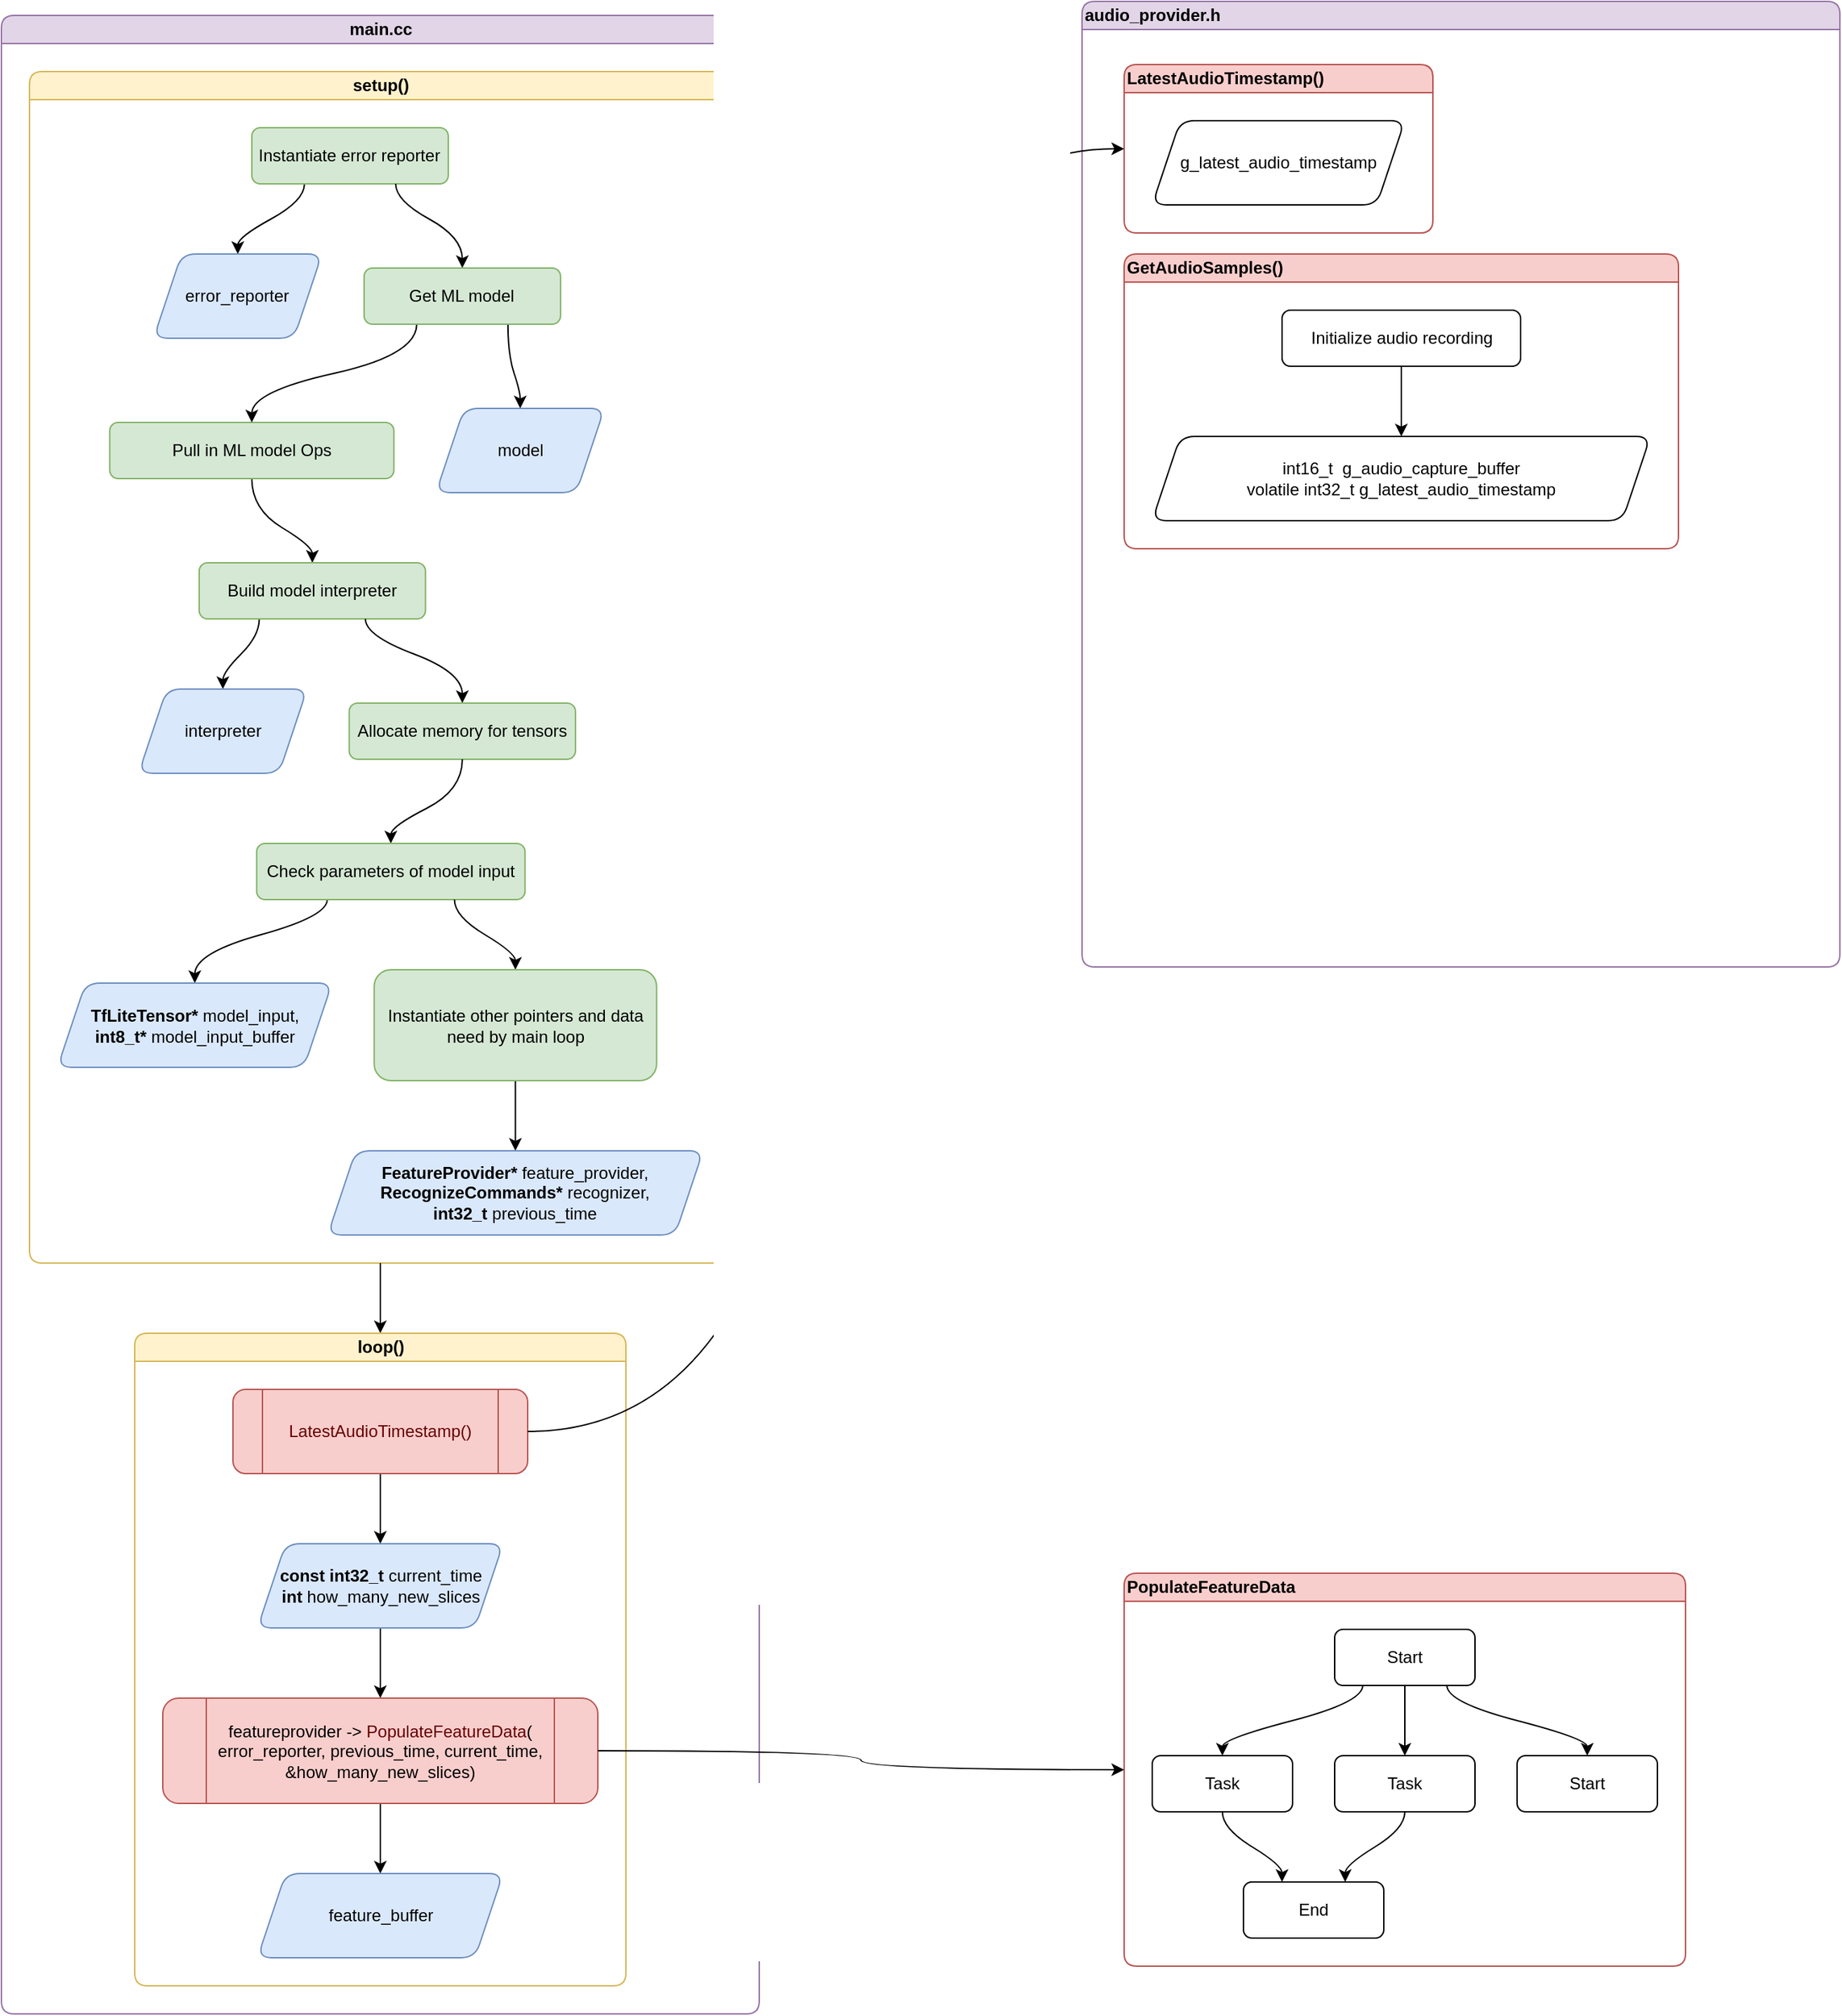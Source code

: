 <mxfile version="13.9.7" type="github" pages="2">
  <diagram id="BdJFewWl0ucDXXYkBtNL" name="Page-1">
    <mxGraphModel dx="1422" dy="762" grid="1" gridSize="10" guides="1" tooltips="1" connect="1" arrows="1" fold="1" page="1" pageScale="1" pageWidth="850" pageHeight="1100" math="0" shadow="0">
      <root>
        <mxCell id="0" />
        <mxCell id="1" parent="0" />
        <mxCell id="KxusaVbQvA8CLVQLILRV-35" value="main.cc" style="swimlane;html=1;startSize=20;horizontal=1;childLayout=flowLayout;flowOrientation=north;resizable=0;interRankCellSpacing=50;containerType=tree;fillColor=#e1d5e7;strokeColor=#9673a6;rounded=1;" parent="1" vertex="1">
          <mxGeometry x="170" y="70" width="540" height="1424" as="geometry">
            <mxRectangle x="170" y="70" width="80" height="20" as="alternateBounds" />
          </mxGeometry>
        </mxCell>
        <mxCell id="KxusaVbQvA8CLVQLILRV-48" value="setup()" style="swimlane;html=1;startSize=20;horizontal=1;childLayout=flowLayout;flowOrientation=north;resizable=0;interRankCellSpacing=50;containerType=tree;direction=east;flipH=0;flipV=0;fillColor=#fff2cc;strokeColor=#d6b656;rounded=1;" parent="KxusaVbQvA8CLVQLILRV-35" vertex="1">
          <mxGeometry x="20" y="40" width="500" height="849" as="geometry">
            <mxRectangle x="160" y="40" width="70" height="20" as="alternateBounds" />
          </mxGeometry>
        </mxCell>
        <mxCell id="KxusaVbQvA8CLVQLILRV-151" style="edgeStyle=orthogonalEdgeStyle;orthogonalLoop=1;jettySize=auto;html=1;noEdgeStyle=1;orthogonal=1;curved=1;" parent="KxusaVbQvA8CLVQLILRV-48" source="KxusaVbQvA8CLVQLILRV-49" target="KxusaVbQvA8CLVQLILRV-150" edge="1">
          <mxGeometry relative="1" as="geometry">
            <Array as="points">
              <mxPoint x="195.935" y="92" />
              <mxPoint x="148.435" y="118" />
            </Array>
          </mxGeometry>
        </mxCell>
        <mxCell id="KxusaVbQvA8CLVQLILRV-49" value="Instantiate&amp;nbsp;error reporter" style="whiteSpace=wrap;html=1;imageAspect=1;fillColor=#d5e8d4;strokeColor=#82b366;rounded=1;" parent="KxusaVbQvA8CLVQLILRV-48" vertex="1">
          <mxGeometry x="158.435" y="40" width="140" height="40" as="geometry" />
        </mxCell>
        <mxCell id="KxusaVbQvA8CLVQLILRV-102" style="edgeStyle=orthogonalEdgeStyle;orthogonalLoop=1;jettySize=auto;html=1;noEdgeStyle=1;orthogonal=1;curved=1;" parent="KxusaVbQvA8CLVQLILRV-48" source="KxusaVbQvA8CLVQLILRV-75" target="KxusaVbQvA8CLVQLILRV-78" edge="1">
          <mxGeometry relative="1" as="geometry">
            <Array as="points">
              <mxPoint x="158.435" y="312" />
              <mxPoint x="201.56" y="338" />
            </Array>
          </mxGeometry>
        </mxCell>
        <mxCell id="KxusaVbQvA8CLVQLILRV-75" value="Pull in ML model Ops" style="whiteSpace=wrap;html=1;imageAspect=1;fillColor=#d5e8d4;strokeColor=#82b366;rounded=1;" parent="KxusaVbQvA8CLVQLILRV-48" vertex="1">
          <mxGeometry x="57.185" y="250" width="202.5" height="40" as="geometry" />
        </mxCell>
        <mxCell id="KxusaVbQvA8CLVQLILRV-160" style="edgeStyle=orthogonalEdgeStyle;orthogonalLoop=1;jettySize=auto;html=1;noEdgeStyle=1;orthogonal=1;curved=1;" parent="KxusaVbQvA8CLVQLILRV-48" source="KxusaVbQvA8CLVQLILRV-78" target="KxusaVbQvA8CLVQLILRV-159" edge="1">
          <mxGeometry relative="1" as="geometry">
            <Array as="points">
              <mxPoint x="163.748" y="402" />
              <mxPoint x="137.81" y="428" />
            </Array>
          </mxGeometry>
        </mxCell>
        <mxCell id="KxusaVbQvA8CLVQLILRV-78" value="Build model interpreter" style="whiteSpace=wrap;html=1;direction=west;imageAspect=1;fillColor=#d5e8d4;strokeColor=#82b366;rounded=1;" parent="KxusaVbQvA8CLVQLILRV-48" vertex="1">
          <mxGeometry x="120.935" y="350" width="161.25" height="40" as="geometry" />
        </mxCell>
        <mxCell id="KxusaVbQvA8CLVQLILRV-90" value="" style="edgeStyle=orthogonalEdgeStyle;orthogonalLoop=1;jettySize=auto;html=1;noEdgeStyle=1;orthogonal=1;curved=1;" parent="KxusaVbQvA8CLVQLILRV-48" source="KxusaVbQvA8CLVQLILRV-49" target="KxusaVbQvA8CLVQLILRV-91" edge="1">
          <mxGeometry relative="1" as="geometry">
            <Array as="points">
              <mxPoint x="260.935" y="92" />
              <mxPoint x="308.435" y="118" />
            </Array>
          </mxGeometry>
        </mxCell>
        <mxCell id="KxusaVbQvA8CLVQLILRV-101" style="edgeStyle=orthogonalEdgeStyle;orthogonalLoop=1;jettySize=auto;html=1;entryX=0.5;entryY=0;entryDx=0;entryDy=0;noEdgeStyle=1;orthogonal=1;curved=1;" parent="KxusaVbQvA8CLVQLILRV-48" source="KxusaVbQvA8CLVQLILRV-91" target="KxusaVbQvA8CLVQLILRV-75" edge="1">
          <mxGeometry relative="1" as="geometry">
            <Array as="points">
              <mxPoint x="275.935" y="202" />
              <mxPoint x="158.435" y="228" />
            </Array>
          </mxGeometry>
        </mxCell>
        <mxCell id="KxusaVbQvA8CLVQLILRV-158" style="edgeStyle=orthogonalEdgeStyle;orthogonalLoop=1;jettySize=auto;html=1;noEdgeStyle=1;orthogonal=1;curved=1;" parent="KxusaVbQvA8CLVQLILRV-48" source="KxusaVbQvA8CLVQLILRV-91" target="KxusaVbQvA8CLVQLILRV-156" edge="1">
          <mxGeometry relative="1" as="geometry">
            <Array as="points">
              <mxPoint x="340.935" y="202" />
              <mxPoint x="349.685" y="228" />
            </Array>
          </mxGeometry>
        </mxCell>
        <mxCell id="KxusaVbQvA8CLVQLILRV-91" value="Get ML model" style="whiteSpace=wrap;html=1;imageAspect=1;fillColor=#d5e8d4;strokeColor=#82b366;rounded=1;" parent="KxusaVbQvA8CLVQLILRV-48" vertex="1">
          <mxGeometry x="238.435" y="140" width="140" height="40" as="geometry" />
        </mxCell>
        <mxCell id="KxusaVbQvA8CLVQLILRV-110" style="edgeStyle=orthogonalEdgeStyle;orthogonalLoop=1;jettySize=auto;html=1;noEdgeStyle=1;orthogonal=1;curved=1;" parent="KxusaVbQvA8CLVQLILRV-48" source="KxusaVbQvA8CLVQLILRV-78" target="KxusaVbQvA8CLVQLILRV-111" edge="1">
          <mxGeometry relative="1" as="geometry">
            <mxPoint x="3429.23" y="5950" as="sourcePoint" />
            <Array as="points">
              <mxPoint x="239.373" y="402" />
              <mxPoint x="308.435" y="428" />
            </Array>
          </mxGeometry>
        </mxCell>
        <mxCell id="KxusaVbQvA8CLVQLILRV-111" value="Allocate memory for tensors" style="whiteSpace=wrap;html=1;direction=west;imageAspect=1;fillColor=#d5e8d4;strokeColor=#82b366;rounded=1;" parent="KxusaVbQvA8CLVQLILRV-48" vertex="1">
          <mxGeometry x="227.81" y="450" width="161.25" height="40" as="geometry" />
        </mxCell>
        <mxCell id="KxusaVbQvA8CLVQLILRV-112" style="edgeStyle=orthogonalEdgeStyle;orthogonalLoop=1;jettySize=auto;html=1;noEdgeStyle=1;orthogonal=1;curved=1;" parent="KxusaVbQvA8CLVQLILRV-48" source="KxusaVbQvA8CLVQLILRV-111" target="KxusaVbQvA8CLVQLILRV-113" edge="1">
          <mxGeometry relative="1" as="geometry">
            <mxPoint x="3409.23" y="6000" as="sourcePoint" />
            <Array as="points">
              <mxPoint x="308.435" y="512" />
              <mxPoint x="257.497" y="538" />
            </Array>
          </mxGeometry>
        </mxCell>
        <mxCell id="KxusaVbQvA8CLVQLILRV-163" style="edgeStyle=orthogonalEdgeStyle;orthogonalLoop=1;jettySize=auto;html=1;noEdgeStyle=1;orthogonal=1;curved=1;" parent="KxusaVbQvA8CLVQLILRV-48" source="KxusaVbQvA8CLVQLILRV-113" target="KxusaVbQvA8CLVQLILRV-161" edge="1">
          <mxGeometry relative="1" as="geometry">
            <Array as="points">
              <mxPoint x="212.184" y="602" />
              <mxPoint x="117.81" y="628" />
            </Array>
          </mxGeometry>
        </mxCell>
        <mxCell id="KxusaVbQvA8CLVQLILRV-113" value="Check parameters of model input" style="whiteSpace=wrap;html=1;direction=west;imageAspect=1;fillColor=#d5e8d4;strokeColor=#82b366;rounded=1;" parent="KxusaVbQvA8CLVQLILRV-48" vertex="1">
          <mxGeometry x="161.872" y="550" width="191.25" height="40" as="geometry" />
        </mxCell>
        <mxCell id="KxusaVbQvA8CLVQLILRV-114" style="edgeStyle=orthogonalEdgeStyle;orthogonalLoop=1;jettySize=auto;html=1;noEdgeStyle=1;orthogonal=1;curved=1;" parent="KxusaVbQvA8CLVQLILRV-48" source="KxusaVbQvA8CLVQLILRV-113" target="KxusaVbQvA8CLVQLILRV-115" edge="1">
          <mxGeometry relative="1" as="geometry">
            <mxPoint x="3389.23" y="6050" as="sourcePoint" />
            <Array as="points">
              <mxPoint x="302.809" y="602" />
              <mxPoint x="346.245" y="628" />
            </Array>
          </mxGeometry>
        </mxCell>
        <mxCell id="KxusaVbQvA8CLVQLILRV-165" style="edgeStyle=orthogonalEdgeStyle;orthogonalLoop=1;jettySize=auto;html=1;noEdgeStyle=1;orthogonal=1;curved=1;" parent="KxusaVbQvA8CLVQLILRV-48" source="KxusaVbQvA8CLVQLILRV-115" target="KxusaVbQvA8CLVQLILRV-164" edge="1">
          <mxGeometry relative="1" as="geometry">
            <Array as="points">
              <mxPoint x="346.245" y="731" />
              <mxPoint x="346.245" y="757" />
            </Array>
          </mxGeometry>
        </mxCell>
        <mxCell id="KxusaVbQvA8CLVQLILRV-115" value="Instantiate other pointers and data need by main loop" style="html=1;direction=west;whiteSpace=wrap;imageAspect=1;fillColor=#d5e8d4;strokeColor=#82b366;rounded=1;" parent="KxusaVbQvA8CLVQLILRV-48" vertex="1">
          <mxGeometry x="245.62" y="640" width="201.25" height="79" as="geometry" />
        </mxCell>
        <mxCell id="KxusaVbQvA8CLVQLILRV-150" value="error_reporter" style="shape=parallelogram;perimeter=parallelogramPerimeter;whiteSpace=wrap;html=1;fixedSize=1;fillColor=#dae8fc;strokeColor=#6c8ebf;rounded=1;" parent="KxusaVbQvA8CLVQLILRV-48" vertex="1">
          <mxGeometry x="88.435" y="130" width="120" height="60" as="geometry" />
        </mxCell>
        <mxCell id="KxusaVbQvA8CLVQLILRV-156" value="model" style="shape=parallelogram;perimeter=parallelogramPerimeter;whiteSpace=wrap;html=1;fixedSize=1;fillColor=#dae8fc;strokeColor=#6c8ebf;rounded=1;" parent="KxusaVbQvA8CLVQLILRV-48" vertex="1">
          <mxGeometry x="289.685" y="240" width="120" height="60" as="geometry" />
        </mxCell>
        <mxCell id="KxusaVbQvA8CLVQLILRV-159" value="interpreter" style="shape=parallelogram;perimeter=parallelogramPerimeter;whiteSpace=wrap;html=1;fixedSize=1;fillColor=#dae8fc;strokeColor=#6c8ebf;rounded=1;" parent="KxusaVbQvA8CLVQLILRV-48" vertex="1">
          <mxGeometry x="77.81" y="440" width="120" height="60" as="geometry" />
        </mxCell>
        <mxCell id="KxusaVbQvA8CLVQLILRV-161" value="&lt;b&gt;TfLiteTensor*&lt;/b&gt; model_input,&lt;br&gt;&lt;b&gt;int8_t*&lt;/b&gt; model_input_buffer" style="shape=parallelogram;perimeter=parallelogramPerimeter;whiteSpace=wrap;html=1;fixedSize=1;fillColor=#dae8fc;strokeColor=#6c8ebf;rounded=1;" parent="KxusaVbQvA8CLVQLILRV-48" vertex="1">
          <mxGeometry x="20" y="649.5" width="195.62" height="60" as="geometry" />
        </mxCell>
        <mxCell id="KxusaVbQvA8CLVQLILRV-164" value="&lt;b&gt;FeatureProvider*&lt;/b&gt; feature_provider,&lt;br&gt;&lt;b&gt;RecognizeCommands*&lt;/b&gt; recognizer,&lt;br&gt;&lt;b&gt;int32_t&lt;/b&gt; previous_time" style="shape=parallelogram;perimeter=parallelogramPerimeter;whiteSpace=wrap;html=1;fixedSize=1;fillColor=#dae8fc;strokeColor=#6c8ebf;rounded=1;" parent="KxusaVbQvA8CLVQLILRV-48" vertex="1">
          <mxGeometry x="212.49" y="769" width="267.51" height="60" as="geometry" />
        </mxCell>
        <mxCell id="KxusaVbQvA8CLVQLILRV-117" value="" style="edgeStyle=orthogonalEdgeStyle;orthogonalLoop=1;jettySize=auto;html=1;noEdgeStyle=1;orthogonal=1;curved=1;" parent="KxusaVbQvA8CLVQLILRV-35" source="KxusaVbQvA8CLVQLILRV-48" target="KxusaVbQvA8CLVQLILRV-118" edge="1">
          <mxGeometry relative="1" as="geometry">
            <Array as="points">
              <mxPoint x="270" y="901" />
              <mxPoint x="270" y="927" />
            </Array>
          </mxGeometry>
        </mxCell>
        <mxCell id="KxusaVbQvA8CLVQLILRV-118" value="loop()" style="swimlane;html=1;startSize=20;horizontal=1;childLayout=flowLayout;flowOrientation=north;resizable=0;interRankCellSpacing=50;containerType=tree;direction=east;flipH=0;flipV=0;fillColor=#fff2cc;strokeColor=#d6b656;rounded=1;" parent="KxusaVbQvA8CLVQLILRV-35" vertex="1">
          <mxGeometry x="95" y="939" width="350" height="465" as="geometry">
            <mxRectangle x="20" y="110" width="70" height="20" as="alternateBounds" />
          </mxGeometry>
        </mxCell>
        <mxCell id="KxusaVbQvA8CLVQLILRV-138" style="edgeStyle=orthogonalEdgeStyle;orthogonalLoop=1;jettySize=auto;html=1;noEdgeStyle=1;orthogonal=1;curved=1;" parent="KxusaVbQvA8CLVQLILRV-118" source="KxusaVbQvA8CLVQLILRV-132" target="KxusaVbQvA8CLVQLILRV-137" edge="1">
          <mxGeometry relative="1" as="geometry">
            <Array as="points">
              <mxPoint x="175" y="112" />
              <mxPoint x="175" y="138" />
            </Array>
          </mxGeometry>
        </mxCell>
        <mxCell id="KxusaVbQvA8CLVQLILRV-132" value="&lt;font color=&quot;#660000&quot;&gt;LatestAudioTimestamp()&lt;/font&gt;" style="shape=process;whiteSpace=wrap;html=1;backgroundOutline=1;fillColor=#f8cecc;strokeColor=#b85450;rounded=1;" parent="KxusaVbQvA8CLVQLILRV-118" vertex="1">
          <mxGeometry x="70" y="40" width="210" height="60" as="geometry" />
        </mxCell>
        <mxCell id="KxusaVbQvA8CLVQLILRV-143" style="edgeStyle=orthogonalEdgeStyle;orthogonalLoop=1;jettySize=auto;html=1;noEdgeStyle=1;orthogonal=1;curved=1;" parent="KxusaVbQvA8CLVQLILRV-118" source="KxusaVbQvA8CLVQLILRV-137" target="KxusaVbQvA8CLVQLILRV-142" edge="1">
          <mxGeometry relative="1" as="geometry">
            <Array as="points">
              <mxPoint x="175" y="222" />
              <mxPoint x="175" y="248" />
            </Array>
          </mxGeometry>
        </mxCell>
        <mxCell id="KxusaVbQvA8CLVQLILRV-137" value="&lt;b&gt;const int32_t&lt;/b&gt; current_time&lt;br&gt;&lt;b&gt;int&lt;/b&gt; how_many_new_slices" style="shape=parallelogram;perimeter=parallelogramPerimeter;whiteSpace=wrap;html=1;fixedSize=1;fillColor=#dae8fc;strokeColor=#6c8ebf;rounded=1;" parent="KxusaVbQvA8CLVQLILRV-118" vertex="1">
          <mxGeometry x="87.5" y="150" width="175" height="60" as="geometry" />
        </mxCell>
        <mxCell id="KxusaVbQvA8CLVQLILRV-147" style="edgeStyle=orthogonalEdgeStyle;orthogonalLoop=1;jettySize=auto;html=1;noEdgeStyle=1;orthogonal=1;curved=1;" parent="KxusaVbQvA8CLVQLILRV-118" source="KxusaVbQvA8CLVQLILRV-142" target="KxusaVbQvA8CLVQLILRV-146" edge="1">
          <mxGeometry relative="1" as="geometry">
            <Array as="points">
              <mxPoint x="175" y="347" />
              <mxPoint x="175" y="373" />
            </Array>
          </mxGeometry>
        </mxCell>
        <mxCell id="KxusaVbQvA8CLVQLILRV-142" value="featureprovider -&amp;gt; &lt;font color=&quot;#660000&quot;&gt;PopulateFeatureData&lt;/font&gt;(&lt;br&gt;error_reporter, previous_time, current_time, &amp;amp;how_many_new_slices)" style="shape=process;whiteSpace=wrap;html=1;backgroundOutline=1;fillColor=#f8cecc;strokeColor=#b85450;rounded=1;" parent="KxusaVbQvA8CLVQLILRV-118" vertex="1">
          <mxGeometry x="20" y="260" width="310" height="75" as="geometry" />
        </mxCell>
        <mxCell id="KxusaVbQvA8CLVQLILRV-146" value="feature_buffer" style="shape=parallelogram;perimeter=parallelogramPerimeter;whiteSpace=wrap;html=1;fixedSize=1;fillColor=#dae8fc;strokeColor=#6c8ebf;rounded=1;" parent="KxusaVbQvA8CLVQLILRV-118" vertex="1">
          <mxGeometry x="87.5" y="385" width="175" height="60" as="geometry" />
        </mxCell>
        <mxCell id="KxusaVbQvA8CLVQLILRV-174" value="PopulateFeatureData" style="swimlane;html=1;startSize=20;horizontal=1;childLayout=flowLayout;flowOrientation=north;resizable=0;interRankCellSpacing=50;containerType=tree;align=left;fillColor=#f8cecc;strokeColor=#b85450;rounded=1;" parent="1" vertex="1">
          <mxGeometry x="970" y="1180" width="400" height="280" as="geometry">
            <mxRectangle x="900" y="1170" width="150" height="20" as="alternateBounds" />
          </mxGeometry>
        </mxCell>
        <mxCell id="KxusaVbQvA8CLVQLILRV-175" value="Start" style="whiteSpace=wrap;html=1;rounded=1;" parent="KxusaVbQvA8CLVQLILRV-174" vertex="1">
          <mxGeometry x="150" y="40" width="100" height="40" as="geometry" />
        </mxCell>
        <mxCell id="KxusaVbQvA8CLVQLILRV-176" value="Task" style="whiteSpace=wrap;html=1;rounded=1;" parent="KxusaVbQvA8CLVQLILRV-174" vertex="1">
          <mxGeometry x="20" y="130" width="100" height="40" as="geometry" />
        </mxCell>
        <mxCell id="KxusaVbQvA8CLVQLILRV-177" value="" style="html=1;noEdgeStyle=1;orthogonal=1;curved=1;" parent="KxusaVbQvA8CLVQLILRV-174" source="KxusaVbQvA8CLVQLILRV-175" target="KxusaVbQvA8CLVQLILRV-176" edge="1">
          <mxGeometry relative="1" as="geometry">
            <Array as="points">
              <mxPoint x="170" y="92" />
              <mxPoint x="70" y="118" />
            </Array>
          </mxGeometry>
        </mxCell>
        <mxCell id="KxusaVbQvA8CLVQLILRV-178" value="Task" style="whiteSpace=wrap;html=1;rounded=1;" parent="KxusaVbQvA8CLVQLILRV-174" vertex="1">
          <mxGeometry x="150" y="130" width="100" height="40" as="geometry" />
        </mxCell>
        <mxCell id="KxusaVbQvA8CLVQLILRV-179" value="" style="html=1;noEdgeStyle=1;orthogonal=1;curved=1;" parent="KxusaVbQvA8CLVQLILRV-174" source="KxusaVbQvA8CLVQLILRV-175" target="KxusaVbQvA8CLVQLILRV-178" edge="1">
          <mxGeometry relative="1" as="geometry">
            <Array as="points">
              <mxPoint x="200" y="94" />
              <mxPoint x="200" y="118" />
            </Array>
          </mxGeometry>
        </mxCell>
        <mxCell id="KxusaVbQvA8CLVQLILRV-180" value="End" style="whiteSpace=wrap;html=1;rounded=1;" parent="KxusaVbQvA8CLVQLILRV-174" vertex="1">
          <mxGeometry x="85" y="220" width="100" height="40" as="geometry" />
        </mxCell>
        <mxCell id="KxusaVbQvA8CLVQLILRV-181" value="" style="html=1;noEdgeStyle=1;orthogonal=1;curved=1;" parent="KxusaVbQvA8CLVQLILRV-174" source="KxusaVbQvA8CLVQLILRV-176" target="KxusaVbQvA8CLVQLILRV-180" edge="1">
          <mxGeometry relative="1" as="geometry">
            <Array as="points">
              <mxPoint x="70" y="182" />
              <mxPoint x="112.5" y="208" />
            </Array>
          </mxGeometry>
        </mxCell>
        <mxCell id="KxusaVbQvA8CLVQLILRV-182" value="" style="html=1;noEdgeStyle=1;orthogonal=1;curved=1;" parent="KxusaVbQvA8CLVQLILRV-174" source="KxusaVbQvA8CLVQLILRV-178" target="KxusaVbQvA8CLVQLILRV-180" edge="1">
          <mxGeometry relative="1" as="geometry">
            <Array as="points">
              <mxPoint x="200" y="182" />
              <mxPoint x="157.5" y="208" />
            </Array>
          </mxGeometry>
        </mxCell>
        <mxCell id="KxusaVbQvA8CLVQLILRV-184" value="" style="edgeStyle=orthogonalEdgeStyle;orthogonalLoop=1;jettySize=auto;html=1;noEdgeStyle=1;orthogonal=1;curved=1;" parent="KxusaVbQvA8CLVQLILRV-174" source="KxusaVbQvA8CLVQLILRV-175" target="KxusaVbQvA8CLVQLILRV-185" edge="1">
          <mxGeometry relative="1" as="geometry">
            <Array as="points">
              <mxPoint x="230" y="92" />
              <mxPoint x="330" y="118" />
            </Array>
          </mxGeometry>
        </mxCell>
        <mxCell id="KxusaVbQvA8CLVQLILRV-185" value="Start" style="whiteSpace=wrap;html=1;rounded=1;" parent="KxusaVbQvA8CLVQLILRV-174" vertex="1">
          <mxGeometry x="280" y="130" width="100" height="40" as="geometry" />
        </mxCell>
        <mxCell id="Z6s_irhGgKES5QOKB3Jn-21" value="audio_provider.h" style="swimlane;html=1;startSize=20;horizontal=1;containerType=tree;align=left;fillColor=#e1d5e7;strokeColor=#9673a6;rounded=1;" vertex="1" parent="1">
          <mxGeometry x="940" y="60" width="540" height="688" as="geometry">
            <mxRectangle x="940" y="60" width="130" height="20" as="alternateBounds" />
          </mxGeometry>
        </mxCell>
        <mxCell id="Z6s_irhGgKES5QOKB3Jn-37" value="LatestAudioTimestamp()" style="swimlane;html=1;startSize=20;horizontal=1;childLayout=flowLayout;flowOrientation=north;resizable=0;interRankCellSpacing=50;containerType=tree;align=left;fillColor=#f8cecc;strokeColor=#b85450;rounded=1;" vertex="1" parent="Z6s_irhGgKES5QOKB3Jn-21">
          <mxGeometry x="30" y="45" width="220" height="120" as="geometry">
            <mxRectangle x="30" y="45" width="170" height="20" as="alternateBounds" />
          </mxGeometry>
        </mxCell>
        <mxCell id="Z6s_irhGgKES5QOKB3Jn-50" value="g_latest_audio_timestamp" style="shape=parallelogram;perimeter=parallelogramPerimeter;whiteSpace=wrap;html=1;fixedSize=1;align=center;rounded=1;" vertex="1" parent="Z6s_irhGgKES5QOKB3Jn-37">
          <mxGeometry x="20" y="40" width="180" height="60" as="geometry" />
        </mxCell>
        <mxCell id="Z6s_irhGgKES5QOKB3Jn-51" value="GetAudioSamples()" style="swimlane;html=1;startSize=20;horizontal=1;childLayout=flowLayout;flowOrientation=north;resizable=0;interRankCellSpacing=50;containerType=tree;align=left;fillColor=#f8cecc;strokeColor=#b85450;rounded=1;" vertex="1" parent="Z6s_irhGgKES5QOKB3Jn-21">
          <mxGeometry x="30" y="180" width="395" height="210" as="geometry">
            <mxRectangle x="30" y="105" width="140" height="20" as="alternateBounds" />
          </mxGeometry>
        </mxCell>
        <mxCell id="cyaiVjHibA8pBzaHFcp4-6" style="edgeStyle=orthogonalEdgeStyle;orthogonalLoop=1;jettySize=auto;html=1;noEdgeStyle=1;orthogonal=1;curved=1;" edge="1" parent="Z6s_irhGgKES5QOKB3Jn-51" source="Z6s_irhGgKES5QOKB3Jn-52" target="cyaiVjHibA8pBzaHFcp4-5">
          <mxGeometry relative="1" as="geometry">
            <Array as="points">
              <mxPoint x="197.5" y="92" />
              <mxPoint x="197.5" y="118" />
            </Array>
          </mxGeometry>
        </mxCell>
        <mxCell id="Z6s_irhGgKES5QOKB3Jn-52" value="Initialize audio recording" style="whiteSpace=wrap;html=1;rounded=1;" vertex="1" parent="Z6s_irhGgKES5QOKB3Jn-51">
          <mxGeometry x="112.5" y="40" width="170" height="40" as="geometry" />
        </mxCell>
        <mxCell id="cyaiVjHibA8pBzaHFcp4-5" value="int16_t&amp;nbsp; g_audio_capture_buffer&lt;br&gt;volatile int32_t g_latest_audio_timestamp" style="shape=parallelogram;perimeter=parallelogramPerimeter;whiteSpace=wrap;html=1;fixedSize=1;align=center;rounded=1;" vertex="1" parent="Z6s_irhGgKES5QOKB3Jn-51">
          <mxGeometry x="20" y="130" width="355" height="60" as="geometry" />
        </mxCell>
        <mxCell id="cyaiVjHibA8pBzaHFcp4-3" style="edgeStyle=orthogonalEdgeStyle;orthogonalLoop=1;jettySize=auto;html=1;entryX=0;entryY=0.5;entryDx=0;entryDy=0;backgroundOutline=0;snapToPoint=0;curved=1;" edge="1" parent="1" source="KxusaVbQvA8CLVQLILRV-132" target="Z6s_irhGgKES5QOKB3Jn-37">
          <mxGeometry relative="1" as="geometry" />
        </mxCell>
        <mxCell id="cyaiVjHibA8pBzaHFcp4-7" style="edgeStyle=orthogonalEdgeStyle;orthogonalLoop=1;jettySize=auto;html=1;entryX=0;entryY=0.5;entryDx=0;entryDy=0;curved=1;" edge="1" parent="1" source="KxusaVbQvA8CLVQLILRV-142" target="KxusaVbQvA8CLVQLILRV-174">
          <mxGeometry relative="1" as="geometry">
            <mxPoint x="890" y="1306.5" as="targetPoint" />
          </mxGeometry>
        </mxCell>
      </root>
    </mxGraphModel>
  </diagram>
  <diagram id="_iggJGJVSGnL9pBUzUmP" name="Page-2">
    <mxGraphModel dx="1422" dy="762" grid="1" gridSize="10" guides="1" tooltips="1" connect="1" arrows="1" fold="1" page="1" pageScale="1" pageWidth="850" pageHeight="1100" math="0" shadow="0">
      <root>
        <mxCell id="g9Xb_BZwKX1YiM1iHdEB-0" />
        <mxCell id="g9Xb_BZwKX1YiM1iHdEB-1" parent="g9Xb_BZwKX1YiM1iHdEB-0" />
      </root>
    </mxGraphModel>
  </diagram>
</mxfile>
